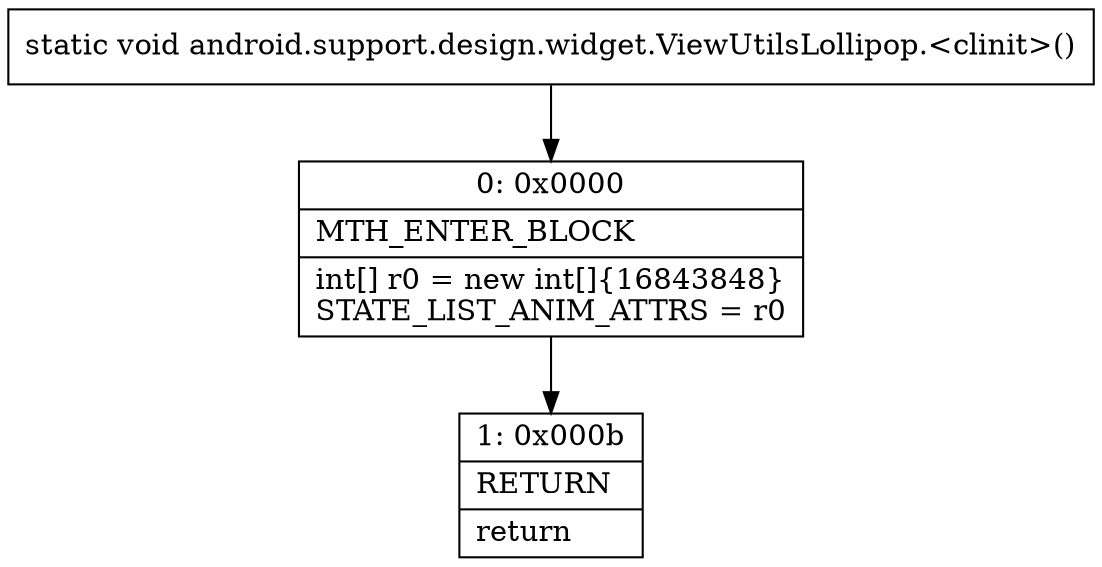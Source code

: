 digraph "CFG forandroid.support.design.widget.ViewUtilsLollipop.\<clinit\>()V" {
Node_0 [shape=record,label="{0\:\ 0x0000|MTH_ENTER_BLOCK\l|int[] r0 = new int[]\{16843848\}\lSTATE_LIST_ANIM_ATTRS = r0\l}"];
Node_1 [shape=record,label="{1\:\ 0x000b|RETURN\l|return\l}"];
MethodNode[shape=record,label="{static void android.support.design.widget.ViewUtilsLollipop.\<clinit\>() }"];
MethodNode -> Node_0;
Node_0 -> Node_1;
}

